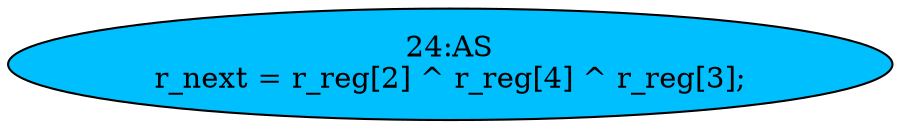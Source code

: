 strict digraph "" {
	node [label="\N"];
	"24:AS"	[ast="<pyverilog.vparser.ast.Assign object at 0x7f2a3bcaddd0>",
		def_var="['r_next']",
		fillcolor=deepskyblue,
		label="24:AS
r_next = r_reg[2] ^ r_reg[4] ^ r_reg[3];",
		statements="[]",
		style=filled,
		typ=Assign,
		use_var="['r_reg', 'r_reg', 'r_reg']"];
}
